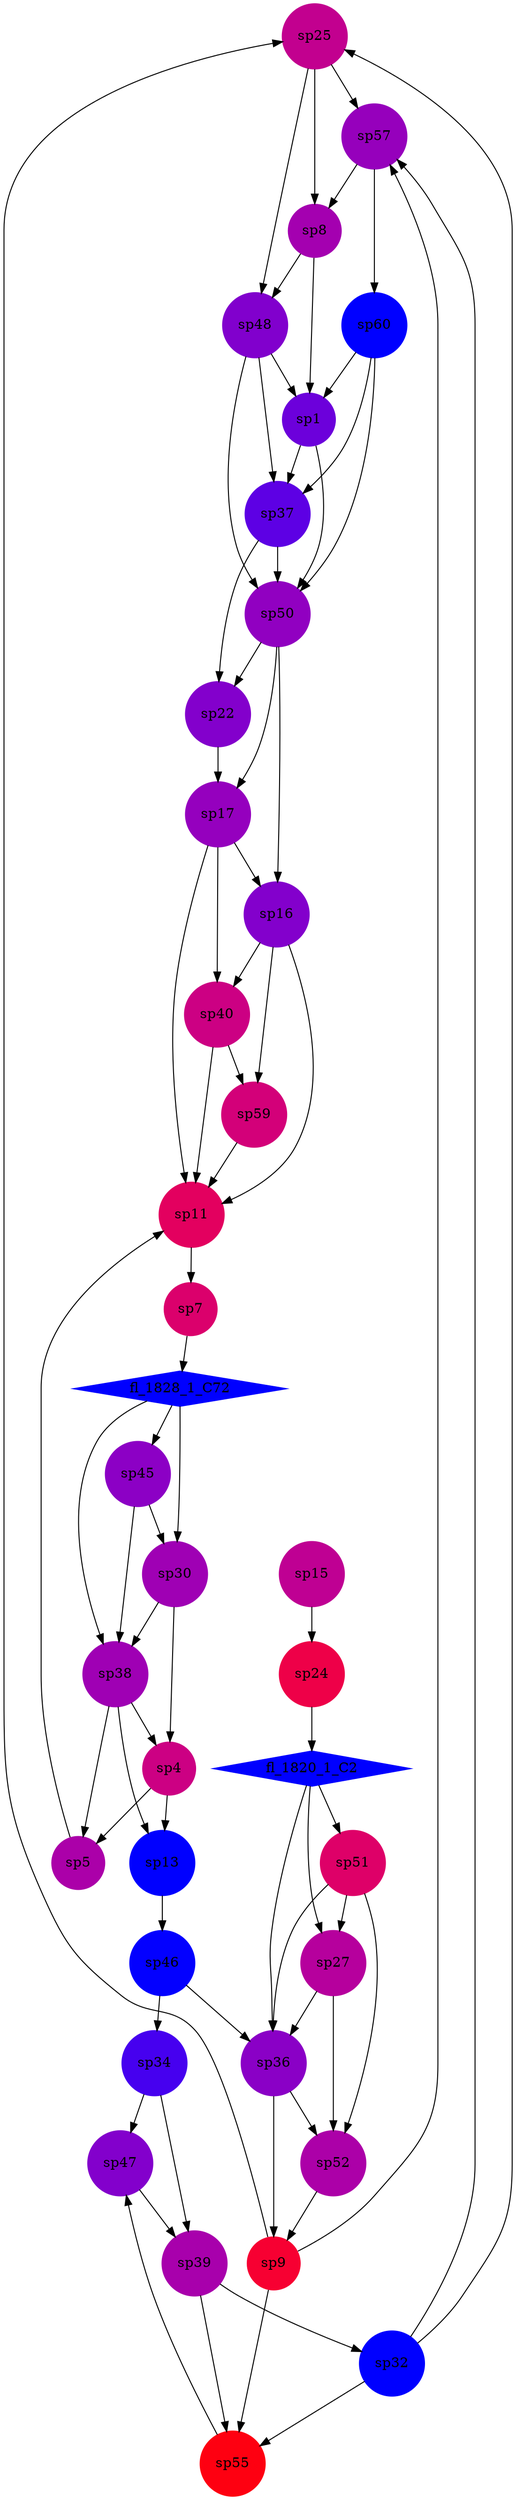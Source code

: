 digraph ATTTCAATTCCATAAAGGTGCGATTAGAAC {
		sp25 [ color = "#c2008f", fillcolor="#c2008f", style= filled, shape=circle];
		sp57 [ color = "#9600bc", fillcolor="#9600bc", style= filled, shape=circle];
		sp8 [ color = "#a400b0", fillcolor="#a400b0", style= filled, shape=circle];
		sp4 [ color = "#cc0083", fillcolor="#cc0083", style= filled, shape=circle];
		sp5 [ color = "#ab00a9", fillcolor="#ab00a9", style= filled, shape=circle];
		sp13 [ color = "#0000ff", fillcolor="#0000ff", style= filled, shape=circle];
		sp59 [ color = "#d30079", fillcolor="#d30079", style= filled, shape=circle];
		sp50 [ color = "#9100c1", fillcolor="#9100c1", style= filled, shape=circle];
		sp22 [ color = "#8300cc", fillcolor="#8300cc", style= filled, shape=circle];
		sp48 [ color = "#8100cd", fillcolor="#8100cd", style= filled, shape=circle];
		sp60 [ color = "#0000ff", fillcolor="#0000ff", style= filled, shape=circle];
		sp1 [ color = "#6c00db", fillcolor="#6c00db", style= filled, shape=circle];
		sp37 [ color = "#5d00e4", fillcolor="#5d00e4", style= filled, shape=circle];
		sp34 [ color = "#4600ef", fillcolor="#4600ef", style= filled, shape=circle];
		sp47 [ color = "#8300cc", fillcolor="#8300cc", style= filled, shape=circle];
		sp39 [ color = "#a800ac", fillcolor="#a800ac", style= filled, shape=circle];
		sp52 [ color = "#ac00a8", fillcolor="#ac00a8", style= filled, shape=circle];
		sp15 [ color = "#bf0093", fillcolor="#bf0093", style= filled, shape=circle];
		sp17 [ color = "#9500be", fillcolor="#9500be", style= filled, shape=circle];
		sp16 [ color = "#8300cc", fillcolor="#8300cc", style= filled, shape=circle];
		sp7 [ color = "#db006c", fillcolor="#db006c", style= filled, shape=circle];
		sp46 [ color = "#0300ff", fillcolor="#0300ff", style= filled, shape=circle];
		sp40 [ color = "#cc0083", fillcolor="#cc0083", style= filled, shape=circle];
		sp11 [ color = "#e3005f", fillcolor="#e3005f", style= filled, shape=circle];
		sp9 [ color = "#f70032", fillcolor="#f70032", style= filled, shape=circle];
		sp32 [ color = "#0000ff", fillcolor="#0000ff", style= filled, shape=circle];
		sp38 [ color = "#9f00b4", fillcolor="#9f00b4", style= filled, shape=circle];
		sp24 [ color = "#ee0048", fillcolor="#ee0048", style= filled, shape=circle];
		fl_1820_1_C2 [ color = "#0000ff", fillcolor="#0000ff", style= filled, shape=diamond];
		fl_1828_1_C72 [ color = "#0000ff", fillcolor="#0000ff", style= filled, shape=diamond];
		sp45 [ color = "#8c00c5", fillcolor="#8c00c5", style= filled, shape=circle];
		sp51 [ color = "#de0068", fillcolor="#de0068", style= filled, shape=circle];
		sp27 [ color = "#b6009d", fillcolor="#b6009d", style= filled, shape=circle];
		sp36 [ color = "#8a00c6", fillcolor="#8a00c6", style= filled, shape=circle];
		sp55 [ color = "#fe0011", fillcolor="#fe0011", style= filled, shape=circle];
		sp30 [ color = "#9f00b4", fillcolor="#9f00b4", style= filled, shape=circle];
		sp25 -> sp48 [ len=2 ];
		sp25 -> sp8 [ len=2 ];
		sp25 -> sp57 [ len=2 ];
		sp57 -> sp8 [ len=2 ];
		sp57 -> sp60 [ len=2 ];
		sp8 -> sp1 [ len=2 ];
		sp8 -> sp48 [ len=2 ];
		sp4 -> sp5 [ len=2 ];
		sp4 -> sp13 [ len=2 ];
		sp5 -> sp11 [ len=2 ];
		sp13 -> sp46 [ len=2 ];
		sp59 -> sp11 [ len=2 ];
		sp50 -> sp22 [ len=2 ];
		sp50 -> sp17 [ len=2 ];
		sp50 -> sp16 [ len=2 ];
		sp22 -> sp17 [ len=2 ];
		sp48 -> sp1 [ len=2 ];
		sp48 -> sp37 [ len=2 ];
		sp48 -> sp50 [ len=2 ];
		sp60 -> sp1 [ len=2 ];
		sp60 -> sp37 [ len=2 ];
		sp60 -> sp50 [ len=2 ];
		sp1 -> sp37 [ len=2 ];
		sp1 -> sp50 [ len=2 ];
		sp37 -> sp22 [ len=2 ];
		sp37 -> sp50 [ len=2 ];
		sp34 -> sp39 [ len=2 ];
		sp34 -> sp47 [ len=2 ];
		sp47 -> sp39 [ len=2 ];
		sp39 -> sp32 [ len=2 ];
		sp39 -> sp55 [ len=2 ];
		sp52 -> sp9 [ len=2 ];
		sp15 -> sp24 [ len=2 ];
		sp17 -> sp16 [ len=2 ];
		sp17 -> sp40 [ len=2 ];
		sp17 -> sp11 [ len=2 ];
		sp16 -> sp59 [ len=2 ];
		sp16 -> sp40 [ len=2 ];
		sp16 -> sp11 [ len=2 ];
		sp7 -> fl_1828_1_C72 [ len=2 ];
		sp46 -> sp34 [ len=2 ];
		sp46 -> sp36 [ len=2 ];
		sp40 -> sp59 [ len=2 ];
		sp40 -> sp11 [ len=2 ];
		sp11 -> sp7 [ len=2 ];
		sp9 -> sp57 [ len=2 ];
		sp9 -> sp25 [ len=2 ];
		sp9 -> sp55 [ len=2 ];
		sp32 -> sp57 [ len=2 ];
		sp32 -> sp25 [ len=2 ];
		sp32 -> sp55 [ len=2 ];
		sp38 -> sp5 [ len=2 ];
		sp38 -> sp13 [ len=2 ];
		sp38 -> sp4 [ len=2 ];
		sp24 -> fl_1820_1_C2 [ len=2 ];
		fl_1820_1_C2 -> sp36 [ len=2 ];
		fl_1820_1_C2 -> sp27 [ len=2 ];
		fl_1820_1_C2 -> sp51 [ len=2 ];
		fl_1828_1_C72 -> sp38 [ len=2 ];
		fl_1828_1_C72 -> sp45 [ len=2 ];
		fl_1828_1_C72 -> sp30 [ len=2 ];
		sp45 -> sp38 [ len=2 ];
		sp45 -> sp30 [ len=2 ];
		sp51 -> sp36 [ len=2 ];
		sp51 -> sp52 [ len=2 ];
		sp51 -> sp27 [ len=2 ];
		sp27 -> sp36 [ len=2 ];
		sp27 -> sp52 [ len=2 ];
		sp36 -> sp52 [ len=2 ];
		sp36 -> sp9 [ len=2 ];
		sp55 -> sp47 [ len=2 ];
		sp30 -> sp4 [ len=2 ];
		sp30 -> sp38 [ len=2 ];

}
